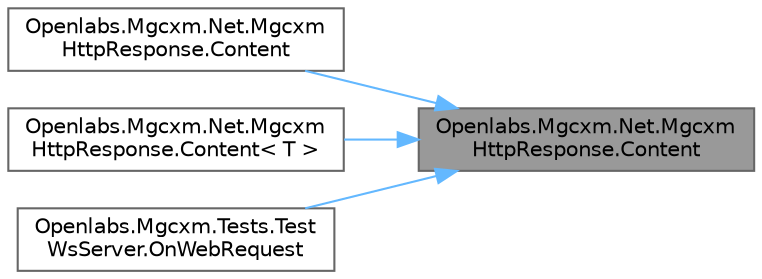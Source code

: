 digraph "Openlabs.Mgcxm.Net.MgcxmHttpResponse.Content"
{
 // LATEX_PDF_SIZE
  bgcolor="transparent";
  edge [fontname=Helvetica,fontsize=10,labelfontname=Helvetica,labelfontsize=10];
  node [fontname=Helvetica,fontsize=10,shape=box,height=0.2,width=0.4];
  rankdir="RL";
  Node1 [id="Node000001",label="Openlabs.Mgcxm.Net.Mgcxm\lHttpResponse.Content",height=0.2,width=0.4,color="gray40", fillcolor="grey60", style="filled", fontcolor="black",tooltip="Sets the content of the response with a byte array and content type."];
  Node1 -> Node2 [id="edge7_Node000001_Node000002",dir="back",color="steelblue1",style="solid",tooltip=" "];
  Node2 [id="Node000002",label="Openlabs.Mgcxm.Net.Mgcxm\lHttpResponse.Content",height=0.2,width=0.4,color="grey40", fillcolor="white", style="filled",URL="$class_openlabs_1_1_mgcxm_1_1_net_1_1_mgcxm_http_response.html#a7f8815a9b0b772f123b9ad59b3dd3037",tooltip="Sets the content of the response with a string data and content type."];
  Node1 -> Node3 [id="edge8_Node000001_Node000003",dir="back",color="steelblue1",style="solid",tooltip=" "];
  Node3 [id="Node000003",label="Openlabs.Mgcxm.Net.Mgcxm\lHttpResponse.Content\< T \>",height=0.2,width=0.4,color="grey40", fillcolor="white", style="filled",URL="$class_openlabs_1_1_mgcxm_1_1_net_1_1_mgcxm_http_response.html#acc5744c7743a7d109c1e8a3b95c44eb5",tooltip="Sets the content of the response by serializing an object to JSON and setting content type as JSON."];
  Node1 -> Node4 [id="edge9_Node000001_Node000004",dir="back",color="steelblue1",style="solid",tooltip=" "];
  Node4 [id="Node000004",label="Openlabs.Mgcxm.Tests.Test\lWsServer.OnWebRequest",height=0.2,width=0.4,color="grey40", fillcolor="white", style="filled",URL="$class_openlabs_1_1_mgcxm_1_1_tests_1_1_test_ws_server.html#a885ccad7a7418c7e29689b7c3daa1d61",tooltip="Invoked when a WebSocket request is received."];
}
